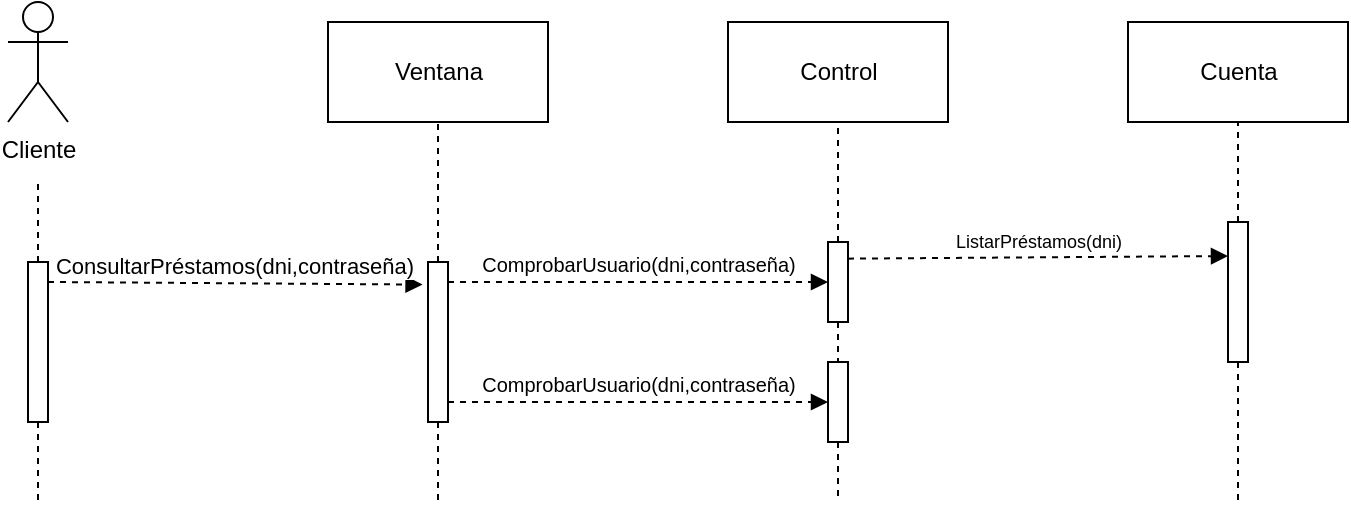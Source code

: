 <mxfile version="19.0.2" type="device"><diagram id="m1v2Fp5otPUwUcAV659r" name="Página-1"><mxGraphModel dx="722" dy="865" grid="1" gridSize="10" guides="1" tooltips="1" connect="1" arrows="1" fold="1" page="1" pageScale="1" pageWidth="827" pageHeight="1169" math="0" shadow="0"><root><mxCell id="0"/><mxCell id="1" parent="0"/><mxCell id="kCecqLdW2R_6-ljF56d3-1" value="Cliente" style="shape=umlActor;verticalLabelPosition=bottom;verticalAlign=top;html=1;" parent="1" vertex="1"><mxGeometry x="40" y="230" width="30" height="60" as="geometry"/></mxCell><mxCell id="kCecqLdW2R_6-ljF56d3-2" value="Ventana" style="html=1;" parent="1" vertex="1"><mxGeometry x="200" y="240" width="110" height="50" as="geometry"/></mxCell><mxCell id="kCecqLdW2R_6-ljF56d3-3" value="Control" style="html=1;" parent="1" vertex="1"><mxGeometry x="400" y="240" width="110" height="50" as="geometry"/></mxCell><mxCell id="kCecqLdW2R_6-ljF56d3-4" value="Cuenta" style="html=1;" parent="1" vertex="1"><mxGeometry x="600" y="240" width="110" height="50" as="geometry"/></mxCell><mxCell id="kCecqLdW2R_6-ljF56d3-5" style="edgeStyle=orthogonalEdgeStyle;rounded=0;orthogonalLoop=1;jettySize=auto;html=1;dashed=1;endArrow=none;endFill=0;" parent="1" source="kCecqLdW2R_6-ljF56d3-7" edge="1"><mxGeometry relative="1" as="geometry"><mxPoint x="55" y="480" as="targetPoint"/></mxGeometry></mxCell><mxCell id="kCecqLdW2R_6-ljF56d3-6" style="edgeStyle=orthogonalEdgeStyle;rounded=0;orthogonalLoop=1;jettySize=auto;html=1;dashed=1;endArrow=none;endFill=0;" parent="1" source="kCecqLdW2R_6-ljF56d3-7" edge="1"><mxGeometry relative="1" as="geometry"><mxPoint x="55" y="320" as="targetPoint"/></mxGeometry></mxCell><mxCell id="kCecqLdW2R_6-ljF56d3-7" value="" style="html=1;points=[];perimeter=orthogonalPerimeter;" parent="1" vertex="1"><mxGeometry x="50" y="360" width="10" height="80" as="geometry"/></mxCell><mxCell id="kCecqLdW2R_6-ljF56d3-8" style="edgeStyle=orthogonalEdgeStyle;rounded=0;orthogonalLoop=1;jettySize=auto;html=1;entryX=0.5;entryY=1;entryDx=0;entryDy=0;dashed=1;endArrow=none;endFill=0;" parent="1" source="kCecqLdW2R_6-ljF56d3-10" target="kCecqLdW2R_6-ljF56d3-2" edge="1"><mxGeometry relative="1" as="geometry"/></mxCell><mxCell id="kCecqLdW2R_6-ljF56d3-9" style="edgeStyle=orthogonalEdgeStyle;rounded=0;orthogonalLoop=1;jettySize=auto;html=1;dashed=1;fontSize=9;endArrow=none;endFill=0;" parent="1" source="kCecqLdW2R_6-ljF56d3-10" edge="1"><mxGeometry relative="1" as="geometry"><mxPoint x="255" y="480" as="targetPoint"/></mxGeometry></mxCell><mxCell id="kCecqLdW2R_6-ljF56d3-10" value="" style="html=1;points=[];perimeter=orthogonalPerimeter;" parent="1" vertex="1"><mxGeometry x="250" y="360" width="10" height="80" as="geometry"/></mxCell><mxCell id="kCecqLdW2R_6-ljF56d3-11" style="edgeStyle=orthogonalEdgeStyle;rounded=0;orthogonalLoop=1;jettySize=auto;html=1;dashed=1;endArrow=none;endFill=0;" parent="1" source="kCecqLdW2R_6-ljF56d3-13" target="kCecqLdW2R_6-ljF56d3-3" edge="1"><mxGeometry relative="1" as="geometry"/></mxCell><mxCell id="kCecqLdW2R_6-ljF56d3-12" style="edgeStyle=orthogonalEdgeStyle;rounded=0;orthogonalLoop=1;jettySize=auto;html=1;dashed=1;fontSize=9;endArrow=none;endFill=0;" parent="1" source="kCecqLdW2R_6-ljF56d3-13" edge="1"><mxGeometry relative="1" as="geometry"><mxPoint x="455" y="420" as="targetPoint"/></mxGeometry></mxCell><mxCell id="kCecqLdW2R_6-ljF56d3-13" value="" style="html=1;points=[];perimeter=orthogonalPerimeter;" parent="1" vertex="1"><mxGeometry x="450" y="350" width="10" height="40" as="geometry"/></mxCell><mxCell id="kCecqLdW2R_6-ljF56d3-14" style="edgeStyle=orthogonalEdgeStyle;rounded=0;orthogonalLoop=1;jettySize=auto;html=1;dashed=1;fontSize=9;endArrow=none;endFill=0;" parent="1" target="kCecqLdW2R_6-ljF56d3-20" edge="1"><mxGeometry relative="1" as="geometry"><mxPoint x="655" y="360" as="sourcePoint"/></mxGeometry></mxCell><mxCell id="kCecqLdW2R_6-ljF56d3-15" value="ConsultarPréstamos(dni,contraseña)" style="html=1;verticalAlign=bottom;endArrow=block;rounded=0;dashed=1;entryX=-0.272;entryY=0.141;entryDx=0;entryDy=0;entryPerimeter=0;" parent="1" target="kCecqLdW2R_6-ljF56d3-10" edge="1"><mxGeometry width="80" relative="1" as="geometry"><mxPoint x="60" y="370" as="sourcePoint"/><mxPoint x="140" y="370" as="targetPoint"/></mxGeometry></mxCell><mxCell id="kCecqLdW2R_6-ljF56d3-16" value="&lt;font size=&quot;1&quot;&gt;ComprobarUsuario(dni,contraseña)&lt;/font&gt;" style="html=1;verticalAlign=bottom;endArrow=block;rounded=0;dashed=1;" parent="1" edge="1"><mxGeometry width="80" relative="1" as="geometry"><mxPoint x="260" y="370" as="sourcePoint"/><mxPoint x="450" y="370" as="targetPoint"/></mxGeometry></mxCell><mxCell id="kCecqLdW2R_6-ljF56d3-17" value="ListarPréstamos(dni)" style="html=1;verticalAlign=bottom;endArrow=block;rounded=0;dashed=1;fontSize=9;exitX=1;exitY=0.208;exitDx=0;exitDy=0;exitPerimeter=0;entryX=0;entryY=0.243;entryDx=0;entryDy=0;entryPerimeter=0;" parent="1" source="kCecqLdW2R_6-ljF56d3-13" target="kCecqLdW2R_6-ljF56d3-20" edge="1"><mxGeometry width="80" relative="1" as="geometry"><mxPoint x="460" y="350" as="sourcePoint"/><mxPoint x="650" y="352" as="targetPoint"/></mxGeometry></mxCell><mxCell id="kCecqLdW2R_6-ljF56d3-18" style="edgeStyle=orthogonalEdgeStyle;rounded=0;orthogonalLoop=1;jettySize=auto;html=1;dashed=1;fontSize=9;endArrow=none;endFill=0;" parent="1" source="kCecqLdW2R_6-ljF56d3-20" edge="1"><mxGeometry relative="1" as="geometry"><mxPoint x="655" y="480" as="targetPoint"/></mxGeometry></mxCell><mxCell id="kCecqLdW2R_6-ljF56d3-19" style="edgeStyle=orthogonalEdgeStyle;rounded=0;orthogonalLoop=1;jettySize=auto;html=1;endArrow=none;endFill=0;dashed=1;" parent="1" source="kCecqLdW2R_6-ljF56d3-20" target="kCecqLdW2R_6-ljF56d3-4" edge="1"><mxGeometry relative="1" as="geometry"/></mxCell><mxCell id="kCecqLdW2R_6-ljF56d3-20" value="" style="html=1;points=[];perimeter=orthogonalPerimeter;" parent="1" vertex="1"><mxGeometry x="650" y="340" width="10" height="70" as="geometry"/></mxCell><mxCell id="udy1lYjfgNsgJt_RZaVp-1" value="&lt;font size=&quot;1&quot;&gt;ComprobarUsuario(dni,contraseña)&lt;/font&gt;" style="html=1;verticalAlign=bottom;endArrow=block;rounded=0;dashed=1;" edge="1" parent="1"><mxGeometry width="80" relative="1" as="geometry"><mxPoint x="260" y="430" as="sourcePoint"/><mxPoint x="450" y="430" as="targetPoint"/></mxGeometry></mxCell><mxCell id="udy1lYjfgNsgJt_RZaVp-3" style="edgeStyle=orthogonalEdgeStyle;rounded=0;orthogonalLoop=1;jettySize=auto;html=1;endArrow=none;endFill=0;dashed=1;" edge="1" parent="1" source="udy1lYjfgNsgJt_RZaVp-2"><mxGeometry relative="1" as="geometry"><mxPoint x="455" y="480" as="targetPoint"/></mxGeometry></mxCell><mxCell id="udy1lYjfgNsgJt_RZaVp-2" value="" style="html=1;points=[];perimeter=orthogonalPerimeter;" vertex="1" parent="1"><mxGeometry x="450" y="410" width="10" height="40" as="geometry"/></mxCell></root></mxGraphModel></diagram></mxfile>